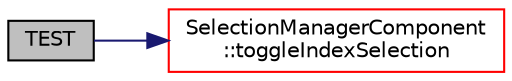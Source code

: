 digraph "TEST"
{
 // LATEX_PDF_SIZE
  edge [fontname="Helvetica",fontsize="10",labelfontname="Helvetica",labelfontsize="10"];
  node [fontname="Helvetica",fontsize="10",shape=record];
  rankdir="LR";
  Node1 [label="TEST",height=0.2,width=0.4,color="black", fillcolor="grey75", style="filled", fontcolor="black",tooltip=" "];
  Node1 -> Node2 [color="midnightblue",fontsize="10",style="solid",fontname="Helvetica"];
  Node2 [label="SelectionManagerComponent\l::toggleIndexSelection",height=0.2,width=0.4,color="red", fillcolor="white", style="filled",URL="$class_selection_manager_component.html#a848f97d82d9afcbe730ea3613f0c5d2d",tooltip=" "];
}
